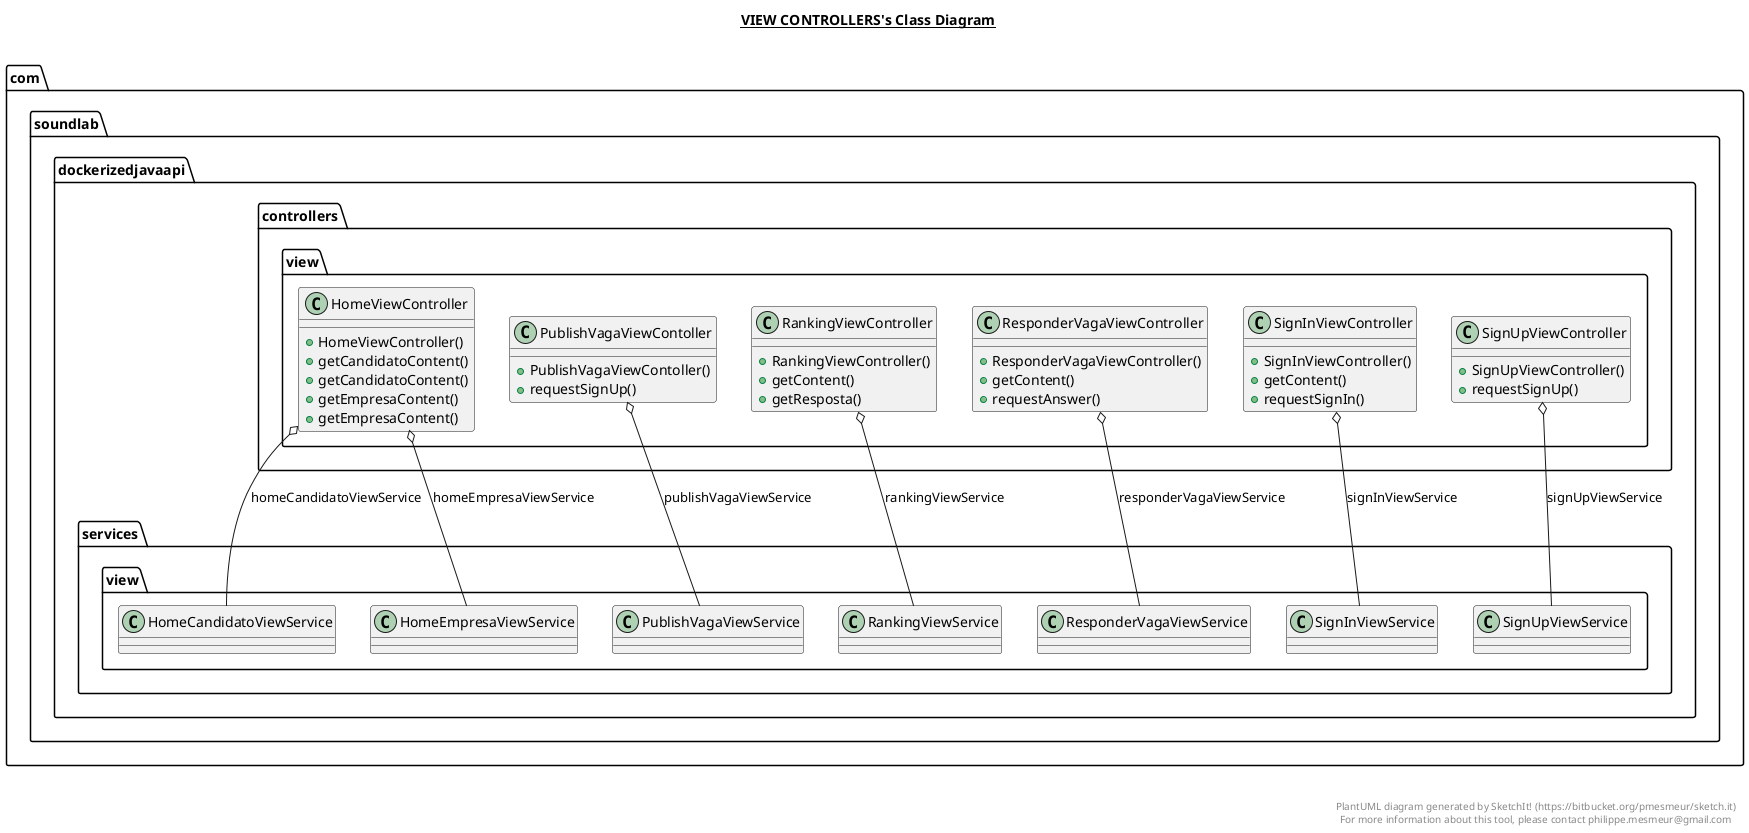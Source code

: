 @startuml

title __VIEW CONTROLLERS's Class Diagram__\n

  namespace com.soundlab.dockerizedjavaapi {
    namespace controllers.view {
      class com.soundlab.dockerizedjavaapi.controllers.view.HomeViewController {
          + HomeViewController()
          + getCandidatoContent()
          + getCandidatoContent()
          + getEmpresaContent()
          + getEmpresaContent()
      }
    }
  }
  

  namespace com.soundlab.dockerizedjavaapi {
    namespace controllers.view {
      class com.soundlab.dockerizedjavaapi.controllers.view.PublishVagaViewContoller {
          + PublishVagaViewContoller()
          + requestSignUp()
      }
    }
  }
  

  namespace com.soundlab.dockerizedjavaapi {
    namespace controllers.view {
      class com.soundlab.dockerizedjavaapi.controllers.view.RankingViewController {
          + RankingViewController()
          + getContent()
          + getResposta()
      }
    }
  }
  

  namespace com.soundlab.dockerizedjavaapi {
    namespace controllers.view {
      class com.soundlab.dockerizedjavaapi.controllers.view.ResponderVagaViewController {
          + ResponderVagaViewController()
          + getContent()
          + requestAnswer()
      }
    }
  }
  

  namespace com.soundlab.dockerizedjavaapi {
    namespace controllers.view {
      class com.soundlab.dockerizedjavaapi.controllers.view.SignInViewController {
          + SignInViewController()
          + getContent()
          + requestSignIn()
      }
    }
  }
  

  namespace com.soundlab.dockerizedjavaapi {
    namespace controllers.view {
      class com.soundlab.dockerizedjavaapi.controllers.view.SignUpViewController {
          + SignUpViewController()
          + requestSignUp()
      }
    }
  }
  

  com.soundlab.dockerizedjavaapi.controllers.view.HomeViewController o-- com.soundlab.dockerizedjavaapi.services.view.HomeCandidatoViewService : homeCandidatoViewService
  com.soundlab.dockerizedjavaapi.controllers.view.HomeViewController o-- com.soundlab.dockerizedjavaapi.services.view.HomeEmpresaViewService : homeEmpresaViewService
  com.soundlab.dockerizedjavaapi.controllers.view.PublishVagaViewContoller o-- com.soundlab.dockerizedjavaapi.services.view.PublishVagaViewService : publishVagaViewService
  com.soundlab.dockerizedjavaapi.controllers.view.RankingViewController o-- com.soundlab.dockerizedjavaapi.services.view.RankingViewService : rankingViewService
  com.soundlab.dockerizedjavaapi.controllers.view.ResponderVagaViewController o-- com.soundlab.dockerizedjavaapi.services.view.ResponderVagaViewService : responderVagaViewService
  com.soundlab.dockerizedjavaapi.controllers.view.SignInViewController o-- com.soundlab.dockerizedjavaapi.services.view.SignInViewService : signInViewService
  com.soundlab.dockerizedjavaapi.controllers.view.SignUpViewController o-- com.soundlab.dockerizedjavaapi.services.view.SignUpViewService : signUpViewService


right footer


PlantUML diagram generated by SketchIt! (https://bitbucket.org/pmesmeur/sketch.it)
For more information about this tool, please contact philippe.mesmeur@gmail.com
endfooter

@enduml

